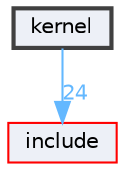 digraph "kernel"
{
 // LATEX_PDF_SIZE
  bgcolor="transparent";
  edge [fontname=Helvetica,fontsize=10,labelfontname=Helvetica,labelfontsize=10];
  node [fontname=Helvetica,fontsize=10,shape=box,height=0.2,width=0.4];
  compound=true
  dir_dc43877d82dd332f9fb2071fcca799d6 [label="kernel", fillcolor="#edf0f7", color="grey25", style="filled,bold", URL="dir_dc43877d82dd332f9fb2071fcca799d6.html",tooltip=""];
  dir_d44c64559bbebec7f509842c48db8b23 [label="include", fillcolor="#edf0f7", color="red", style="filled", URL="dir_d44c64559bbebec7f509842c48db8b23.html",tooltip=""];
  dir_dc43877d82dd332f9fb2071fcca799d6->dir_d44c64559bbebec7f509842c48db8b23 [headlabel="24", labeldistance=1.5 headhref="dir_000001_000000.html" href="dir_000001_000000.html" color="steelblue1" fontcolor="steelblue1"];
}
